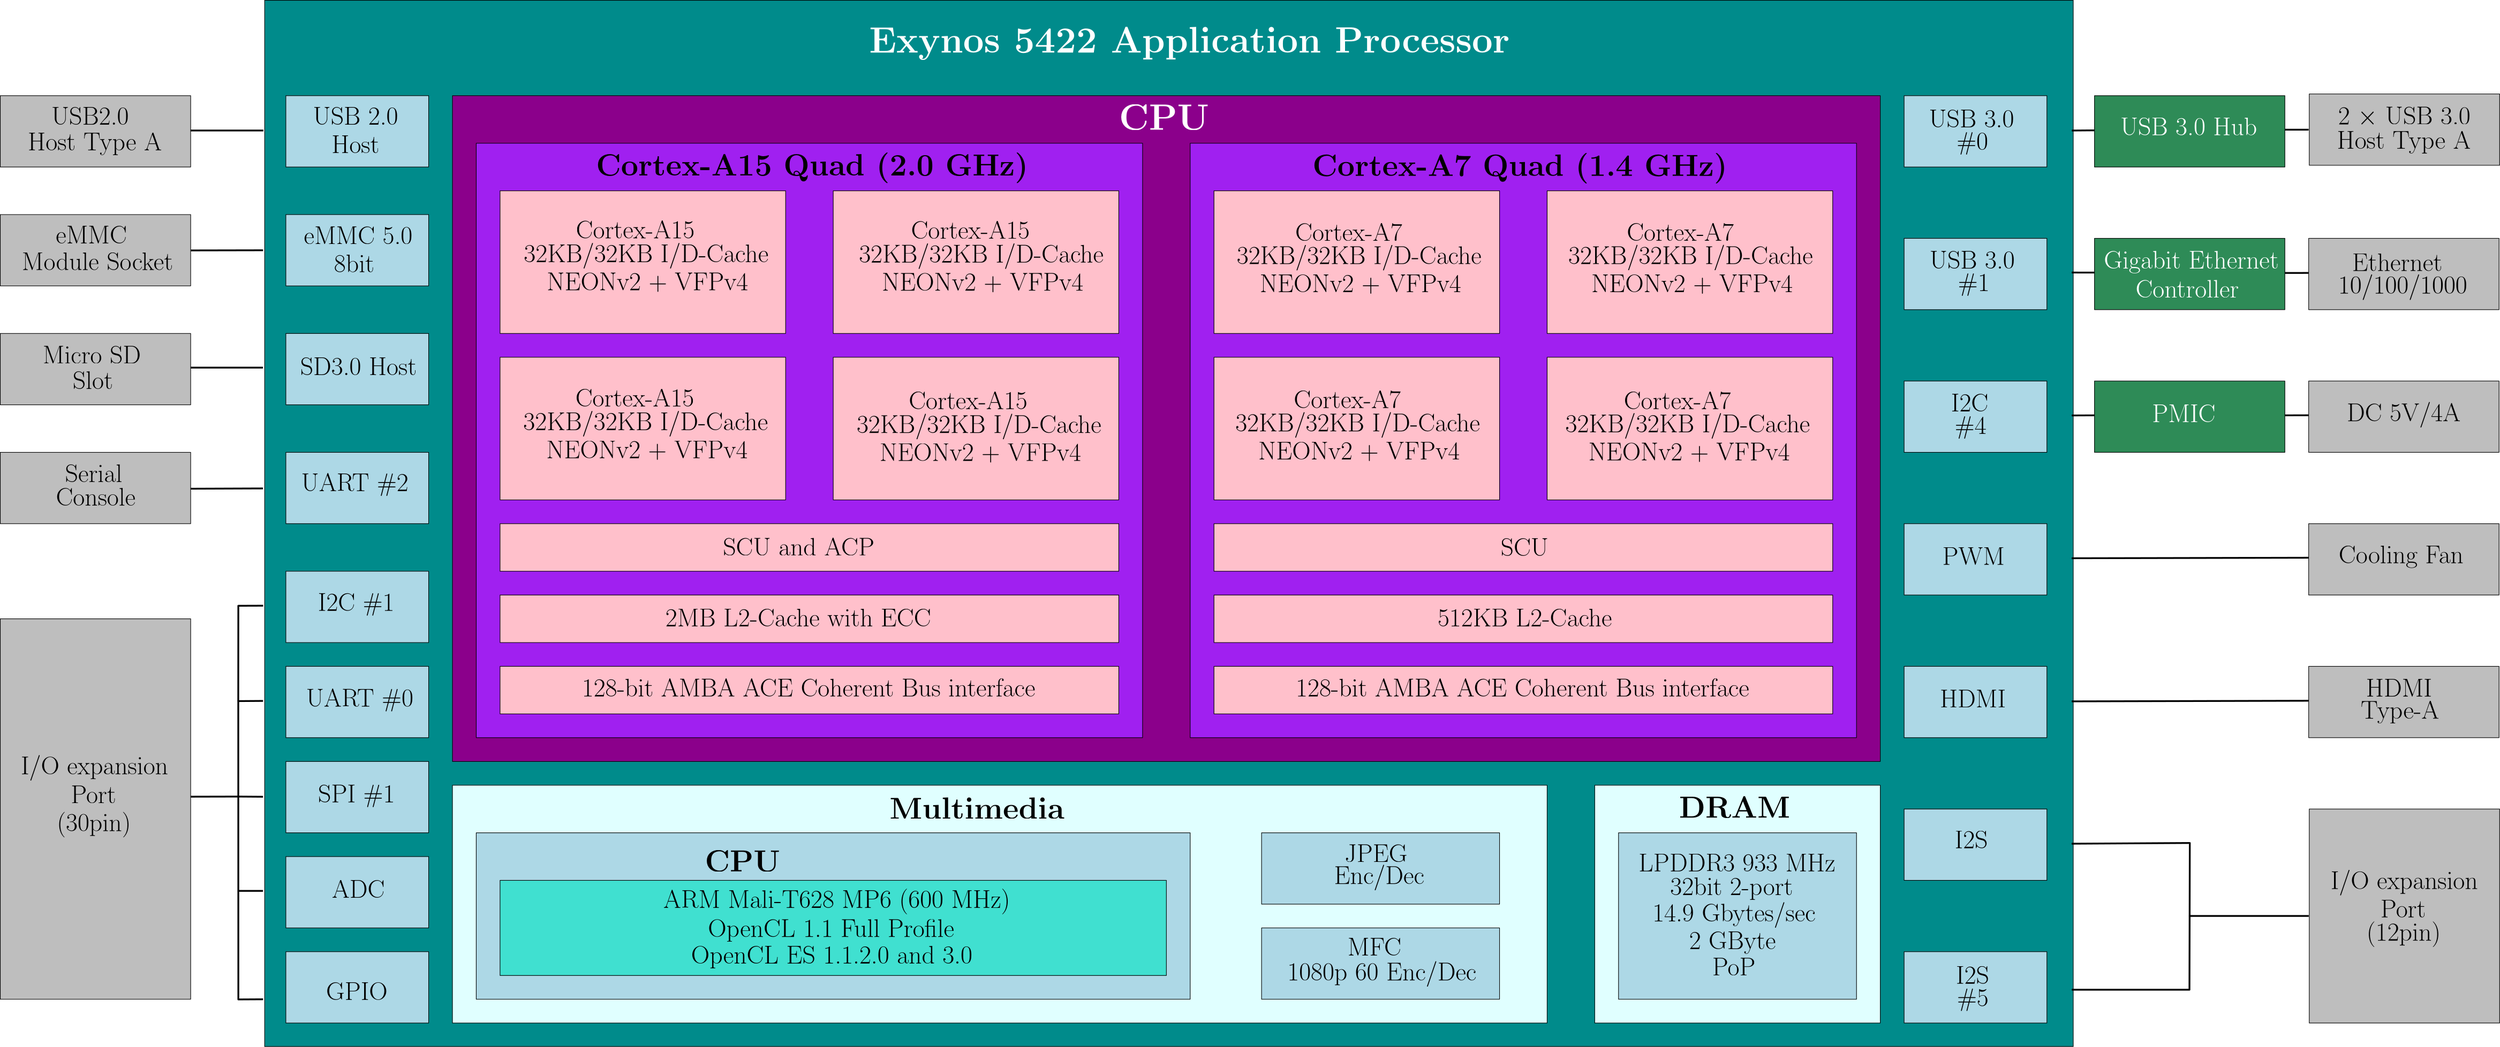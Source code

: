 <?xml version="1.0"?>
<!DOCTYPE ipe SYSTEM "ipe.dtd">
<ipe version="70218" creator="Ipe 7.2.26">
<info created="D:20230411232209" modified="D:20230412173449"/>
<ipestyle name="basic">
<symbol name="arrow/arc(spx)">
<path stroke="sym-stroke" fill="sym-stroke" pen="sym-pen">
0 0 m
-1 0.333 l
-1 -0.333 l
h
</path>
</symbol>
<symbol name="arrow/farc(spx)">
<path stroke="sym-stroke" fill="white" pen="sym-pen">
0 0 m
-1 0.333 l
-1 -0.333 l
h
</path>
</symbol>
<symbol name="arrow/ptarc(spx)">
<path stroke="sym-stroke" fill="sym-stroke" pen="sym-pen">
0 0 m
-1 0.333 l
-0.8 0 l
-1 -0.333 l
h
</path>
</symbol>
<symbol name="arrow/fptarc(spx)">
<path stroke="sym-stroke" fill="white" pen="sym-pen">
0 0 m
-1 0.333 l
-0.8 0 l
-1 -0.333 l
h
</path>
</symbol>
<symbol name="mark/circle(sx)" transformations="translations">
<path fill="sym-stroke">
0.6 0 0 0.6 0 0 e
0.4 0 0 0.4 0 0 e
</path>
</symbol>
<symbol name="mark/disk(sx)" transformations="translations">
<path fill="sym-stroke">
0.6 0 0 0.6 0 0 e
</path>
</symbol>
<symbol name="mark/fdisk(sfx)" transformations="translations">
<group>
<path fill="sym-fill">
0.5 0 0 0.5 0 0 e
</path>
<path fill="sym-stroke" fillrule="eofill">
0.6 0 0 0.6 0 0 e
0.4 0 0 0.4 0 0 e
</path>
</group>
</symbol>
<symbol name="mark/box(sx)" transformations="translations">
<path fill="sym-stroke" fillrule="eofill">
-0.6 -0.6 m
0.6 -0.6 l
0.6 0.6 l
-0.6 0.6 l
h
-0.4 -0.4 m
0.4 -0.4 l
0.4 0.4 l
-0.4 0.4 l
h
</path>
</symbol>
<symbol name="mark/square(sx)" transformations="translations">
<path fill="sym-stroke">
-0.6 -0.6 m
0.6 -0.6 l
0.6 0.6 l
-0.6 0.6 l
h
</path>
</symbol>
<symbol name="mark/fsquare(sfx)" transformations="translations">
<group>
<path fill="sym-fill">
-0.5 -0.5 m
0.5 -0.5 l
0.5 0.5 l
-0.5 0.5 l
h
</path>
<path fill="sym-stroke" fillrule="eofill">
-0.6 -0.6 m
0.6 -0.6 l
0.6 0.6 l
-0.6 0.6 l
h
-0.4 -0.4 m
0.4 -0.4 l
0.4 0.4 l
-0.4 0.4 l
h
</path>
</group>
</symbol>
<symbol name="mark/cross(sx)" transformations="translations">
<group>
<path fill="sym-stroke">
-0.43 -0.57 m
0.57 0.43 l
0.43 0.57 l
-0.57 -0.43 l
h
</path>
<path fill="sym-stroke">
-0.43 0.57 m
0.57 -0.43 l
0.43 -0.57 l
-0.57 0.43 l
h
</path>
</group>
</symbol>
<symbol name="arrow/fnormal(spx)">
<path stroke="sym-stroke" fill="white" pen="sym-pen">
0 0 m
-1 0.333 l
-1 -0.333 l
h
</path>
</symbol>
<symbol name="arrow/pointed(spx)">
<path stroke="sym-stroke" fill="sym-stroke" pen="sym-pen">
0 0 m
-1 0.333 l
-0.8 0 l
-1 -0.333 l
h
</path>
</symbol>
<symbol name="arrow/fpointed(spx)">
<path stroke="sym-stroke" fill="white" pen="sym-pen">
0 0 m
-1 0.333 l
-0.8 0 l
-1 -0.333 l
h
</path>
</symbol>
<symbol name="arrow/linear(spx)">
<path stroke="sym-stroke" pen="sym-pen">
-1 0.333 m
0 0 l
-1 -0.333 l
</path>
</symbol>
<symbol name="arrow/fdouble(spx)">
<path stroke="sym-stroke" fill="white" pen="sym-pen">
0 0 m
-1 0.333 l
-1 -0.333 l
h
-1 0 m
-2 0.333 l
-2 -0.333 l
h
</path>
</symbol>
<symbol name="arrow/double(spx)">
<path stroke="sym-stroke" fill="sym-stroke" pen="sym-pen">
0 0 m
-1 0.333 l
-1 -0.333 l
h
-1 0 m
-2 0.333 l
-2 -0.333 l
h
</path>
</symbol>
<symbol name="arrow/mid-normal(spx)">
<path stroke="sym-stroke" fill="sym-stroke" pen="sym-pen">
0.5 0 m
-0.5 0.333 l
-0.5 -0.333 l
h
</path>
</symbol>
<symbol name="arrow/mid-fnormal(spx)">
<path stroke="sym-stroke" fill="white" pen="sym-pen">
0.5 0 m
-0.5 0.333 l
-0.5 -0.333 l
h
</path>
</symbol>
<symbol name="arrow/mid-pointed(spx)">
<path stroke="sym-stroke" fill="sym-stroke" pen="sym-pen">
0.5 0 m
-0.5 0.333 l
-0.3 0 l
-0.5 -0.333 l
h
</path>
</symbol>
<symbol name="arrow/mid-fpointed(spx)">
<path stroke="sym-stroke" fill="white" pen="sym-pen">
0.5 0 m
-0.5 0.333 l
-0.3 0 l
-0.5 -0.333 l
h
</path>
</symbol>
<symbol name="arrow/mid-double(spx)">
<path stroke="sym-stroke" fill="sym-stroke" pen="sym-pen">
1 0 m
0 0.333 l
0 -0.333 l
h
0 0 m
-1 0.333 l
-1 -0.333 l
h
</path>
</symbol>
<symbol name="arrow/mid-fdouble(spx)">
<path stroke="sym-stroke" fill="white" pen="sym-pen">
1 0 m
0 0.333 l
0 -0.333 l
h
0 0 m
-1 0.333 l
-1 -0.333 l
h
</path>
</symbol>
<anglesize name="22.5 deg" value="22.5"/>
<anglesize name="30 deg" value="30"/>
<anglesize name="45 deg" value="45"/>
<anglesize name="60 deg" value="60"/>
<anglesize name="90 deg" value="90"/>
<arrowsize name="large" value="10"/>
<arrowsize name="small" value="5"/>
<arrowsize name="tiny" value="3"/>
<color name="blue" value="0 0 1"/>
<color name="brown" value="0.647 0.165 0.165"/>
<color name="darkblue" value="0 0 0.545"/>
<color name="darkcyan" value="0 0.545 0.545"/>
<color name="darkgray" value="0.663"/>
<color name="darkgreen" value="0 0.392 0"/>
<color name="darkmagenta" value="0.545 0 0.545"/>
<color name="darkorange" value="1 0.549 0"/>
<color name="darkred" value="0.545 0 0"/>
<color name="gold" value="1 0.843 0"/>
<color name="gray" value="0.745"/>
<color name="green" value="0 1 0"/>
<color name="lightblue" value="0.678 0.847 0.902"/>
<color name="lightcyan" value="0.878 1 1"/>
<color name="lightgray" value="0.827"/>
<color name="lightgreen" value="0.565 0.933 0.565"/>
<color name="lightyellow" value="1 1 0.878"/>
<color name="navy" value="0 0 0.502"/>
<color name="orange" value="1 0.647 0"/>
<color name="pink" value="1 0.753 0.796"/>
<color name="purple" value="0.627 0.125 0.941"/>
<color name="red" value="1 0 0"/>
<color name="seagreen" value="0.18 0.545 0.341"/>
<color name="turquoise" value="0.251 0.878 0.816"/>
<color name="violet" value="0.933 0.51 0.933"/>
<color name="yellow" value="1 1 0"/>
<dashstyle name="dash dot dotted" value="[4 2 1 2 1 2] 0"/>
<dashstyle name="dash dotted" value="[4 2 1 2] 0"/>
<dashstyle name="dashed" value="[4] 0"/>
<dashstyle name="dotted" value="[1 3] 0"/>
<gridsize name="10 pts (~3.5 mm)" value="10"/>
<gridsize name="14 pts (~5 mm)" value="14"/>
<gridsize name="16 pts (~6 mm)" value="16"/>
<gridsize name="20 pts (~7 mm)" value="20"/>
<gridsize name="28 pts (~10 mm)" value="28"/>
<gridsize name="32 pts (~12 mm)" value="32"/>
<gridsize name="4 pts" value="4"/>
<gridsize name="56 pts (~20 mm)" value="56"/>
<gridsize name="8 pts (~3 mm)" value="8"/>
<opacity name="10%" value="0.1"/>
<opacity name="30%" value="0.3"/>
<opacity name="50%" value="0.5"/>
<opacity name="75%" value="0.75"/>
<pen name="fat" value="1.2"/>
<pen name="heavier" value="0.8"/>
<pen name="ultrafat" value="2"/>
<symbolsize name="large" value="5"/>
<symbolsize name="small" value="2"/>
<symbolsize name="tiny" value="1.1"/>
<textsize name="Huge" value="\Huge"/>
<textsize name="LARGE" value="\LARGE"/>
<textsize name="Large" value="\Large"/>
<textsize name="footnote" value="\footnotesize"/>
<textsize name="huge" value="\huge"/>
<textsize name="large" value="\large"/>
<textsize name="script" value="\scriptsize"/>
<textsize name="small" value="\small"/>
<textsize name="tiny" value="\tiny"/>
<textstyle name="center" begin="\begin{center}" end="\end{center}"/>
<textstyle name="item" begin="\begin{itemize}\item{}" end="\end{itemize}"/>
<textstyle name="itemize" begin="\begin{itemize}" end="\end{itemize}"/>
<tiling name="falling" angle="-60" step="4" width="1"/>
<tiling name="rising" angle="30" step="4" width="1"/>
</ipestyle>
<ipestyle name="customsize">
<layout paper="1800 800" origin="0 0" frame="1800 800"/>
</ipestyle>
<page>
<layer name="alpha"/>
<view layers="alpha" active="alpha"/>
<path layer="alpha" matrix="1 0 0 1 -78.2791 0.183586" stroke="black" fill="darkcyan">
320 768 m
320 64 l
1536 64 l
1536 768 l
h
</path>
<path matrix="1 0 0 1 -80 0" stroke="black" fill="darkmagenta">
448 704 m
448 256 l
1408 256 l
1408 704 l
h
</path>
<path matrix="1 0 0 1 -80 0" stroke="black" fill="purple">
912 672 m
912 272 l
464 272 l
464 672 l
h
</path>
<path matrix="1 0 0 1 -80 0" stroke="black" fill="purple">
944 672 m
944 272 l
1392 272 l
1392 672 l
h
</path>
<path matrix="1 0 0 1 -80 16" stroke="black" fill="pink">
480 304 m
480 272 l
896 272 l
896 304 l
h
</path>
<path matrix="1 0 0 1 -80 -16" stroke="black" fill="pink">
480 384 m
480 352 l
896 352 l
896 384 l
h
</path>
<path matrix="1 0 0 1 -80 -32" stroke="black" fill="pink">
480 448 m
480 416 l
896 416 l
896 448 l
h
</path>
<path matrix="1 0 0 1 -80 0" stroke="black" fill="pink">
480 528 m
480 432 l
672 432 l
672 528 l
h
</path>
<path matrix="1 0 0 1 -80 0" stroke="black" fill="pink">
704 528 m
704 432 l
896 432 l
896 528 l
h
</path>
<path matrix="1 0 0 1 -80 0" stroke="black" fill="pink">
480 640 m
480 544 l
672 544 l
672 640 l
h
</path>
<path matrix="1 0 0 1 -80 0" stroke="black" fill="pink">
704 640 m
704 544 l
896 544 l
896 640 l
h
</path>
<path matrix="1 0 0 1 400 16" stroke="black" fill="pink">
480 304 m
480 272 l
896 272 l
896 304 l
h
</path>
<path matrix="1 0 0 1 400 -16" stroke="black" fill="pink">
480 384 m
480 352 l
896 352 l
896 384 l
h
</path>
<path matrix="1 0 0 1 400 -32" stroke="black" fill="pink">
480 448 m
480 416 l
896 416 l
896 448 l
h
</path>
<path matrix="1 0 0 1 400 0" stroke="black" fill="pink">
480 528 m
480 432 l
672 432 l
672 528 l
h
</path>
<path matrix="1 0 0 1 400 0" stroke="black" fill="pink">
704 528 m
704 432 l
896 432 l
896 528 l
h
</path>
<path matrix="1 0 0 1 400 0" stroke="black" fill="pink">
480 640 m
480 544 l
672 544 l
672 640 l
h
</path>
<path matrix="1 0 0 1 400 0" stroke="black" fill="pink">
704 640 m
704 544 l
896 544 l
896 640 l
h
</path>
<path matrix="1 0 0 1 -80 0" stroke="black" fill="lightcyan">
1216 240 m
1216 80 l
1408 80 l
1408 240 l
h
</path>
<path matrix="1 0 0 1 -80 0" stroke="black" fill="lightcyan">
1184 240 m
1184 80 l
448 80 l
448 240 l
h
</path>
<path matrix="1 0 0 1 -80 0" stroke="black" fill="lightblue">
464 208 m
464 96 l
944 96 l
944 208 l
h
</path>
<path matrix="1 0 0 1 -80 0" stroke="black" fill="turquoise">
480 176 m
480 112 l
928 112 l
928 176 l
h
</path>
<path matrix="1 0 0 1 -80 0" stroke="black" fill="lightblue">
992 208 m
992 160 l
1152 160 l
1152 208 l
h
</path>
<path matrix="1 0 0 1 -80 0" stroke="black" fill="lightblue">
992 144 m
992 96 l
1152 96 l
1152 144 l
h
</path>
<path matrix="1 0 0 1 -80 0" stroke="black" fill="lightblue">
1232 208 m
1232 96 l
1392 96 l
1392 208 l
h
</path>
<path matrix="1 0 0 1 -80 0" stroke="black" fill="lightblue">
432 704 m
432 656 l
336 656 l
336 704 l
h
</path>
<path matrix="1 0 0 1 -80 0" stroke="black" fill="lightblue">
336 624 m
336 576 l
432 576 l
432 624 l
h
</path>
<path matrix="1 0 0 1 -80 -80" stroke="black" fill="lightblue">
336 624 m
336 576 l
432 576 l
432 624 l
h
</path>
<path matrix="1 0 0 1 -80 -160" stroke="black" fill="lightblue">
336 624 m
336 576 l
432 576 l
432 624 l
h
</path>
<path matrix="1 0 0 1 -80 -240" stroke="black" fill="lightblue">
336 624 m
336 576 l
432 576 l
432 624 l
h
</path>
<path matrix="1 0 0 1 -80 -304" stroke="black" fill="lightblue">
336 624 m
336 576 l
432 576 l
432 624 l
h
</path>
<path matrix="1 0 0 1 -80 -368" stroke="black" fill="lightblue">
336 624 m
336 576 l
432 576 l
432 624 l
h
</path>
<path matrix="1 0 0 1 -80 -432" stroke="black" fill="lightblue">
336 624 m
336 576 l
432 576 l
432 624 l
h
</path>
<path matrix="1 0 0 1 -80 -496" stroke="black" fill="lightblue">
336 624 m
336 576 l
432 576 l
432 624 l
h
</path>
<path matrix="1 0 0 1 1008 80" stroke="black" fill="lightblue">
336 624 m
336 576 l
432 576 l
432 624 l
h
</path>
<path matrix="1 0 0 1 1008 -16" stroke="black" fill="lightblue">
336 624 m
336 576 l
432 576 l
432 624 l
h
</path>
<path matrix="1 0 0 1 1008 -112" stroke="black" fill="lightblue">
336 624 m
336 576 l
432 576 l
432 624 l
h
</path>
<path matrix="1 0 0 1 1008 -208" stroke="black" fill="lightblue">
336 624 m
336 576 l
432 576 l
432 624 l
h
</path>
<path matrix="1 0 0 1 1008 -304" stroke="black" fill="lightblue">
336 624 m
336 576 l
432 576 l
432 624 l
h
</path>
<path matrix="1 0 0 1 1008 -400" stroke="black" fill="lightblue">
336 624 m
336 576 l
432 576 l
432 624 l
h
</path>
<path matrix="1 0 0 1 1008 -496" stroke="black" fill="lightblue">
336 624 m
336 576 l
432 576 l
432 624 l
h
</path>
<path matrix="1 0 0 1 -144 0" stroke="black" fill="gray">
336 704 m
336 656 l
208 656 l
208 704 l
h
</path>
<path matrix="1 0 0 1 -144 -80" stroke="black" fill="gray">
336 704 m
336 656 l
208 656 l
208 704 l
h
</path>
<path matrix="1 0 0 1 -144 -160" stroke="black" fill="gray">
336 704 m
336 656 l
208 656 l
208 704 l
h
</path>
<path matrix="1 0 0 1 -144 -240" stroke="black" fill="gray">
336 704 m
336 656 l
208 656 l
208 704 l
h
</path>
<path matrix="1 0 0 1 -80 0" stroke="black" fill="gray">
272 352 m
272 96 l
144 96 l
144 352 l
h
</path>
<path matrix="1 0 0 1 1264 0" stroke="black" fill="seagreen">
336 704 m
336 656 l
208 656 l
208 704 l
h
</path>
<path matrix="1 0 0 1 1264 -96" stroke="black" fill="seagreen">
336 704 m
336 656 l
208 656 l
208 704 l
h
</path>
<path matrix="1 0 0 1 1264 -192" stroke="black" fill="seagreen">
336 704 m
336 656 l
208 656 l
208 704 l
h
</path>
<path matrix="1 0 0 1 1408.39 1.17034" stroke="black" fill="gray">
336 704 m
336 656 l
208 656 l
208 704 l
h
</path>
<path matrix="1 0 0 1 1408 -96" stroke="black" fill="gray">
336 704 m
336 656 l
208 656 l
208 704 l
h
</path>
<path matrix="1 0 0 1 1408 -192" stroke="black" fill="gray">
336 704 m
336 656 l
208 656 l
208 704 l
h
</path>
<path matrix="1 0 0 1 1408 -288" stroke="black" fill="gray">
336 704 m
336 656 l
208 656 l
208 704 l
h
</path>
<path matrix="1 0 0 1 1408 -384" stroke="black" fill="gray">
336 704 m
336 656 l
208 656 l
208 704 l
h
</path>
<path matrix="1 0 0 1 0.390113 0" stroke="black" fill="gray">
1616 224 m
1616 80 l
1744 80 l
1744 224 l
h
</path>
<path stroke="black" pen="fat">
191.924 680.576 m
240.85 680.576 l
</path>
<path stroke="black" pen="fat">
192.078 599.88 m
240.647 599.975 l
</path>
<path stroke="black" pen="fat">
191.994 521.019 m
240.564 521.019 l
</path>
<path stroke="black" pen="fat">
191.994 439.532 m
240.564 439.722 l
</path>
<path stroke="black" pen="fat">
240.647 296.742 m
223.999 296.619 l
224.048 95.8736 l
240.649 95.9685 l
</path>
<path stroke="black" pen="fat">
240.614 232.252 m
224.099 232.376 l
</path>
<path stroke="black" pen="fat">
240.614 168.908 m
223.976 168.908 l
</path>
<path stroke="black" pen="fat">
223.991 296.669 m
224.033 360.76 l
240.7 360.817 l
</path>
<path stroke="black" pen="fat">
224.019 232.376 m
192.01 232.301 l
</path>
<path stroke="black" pen="fat">
1456.77 680.55 m
1471.95 680.675 l
</path>
<path stroke="black" pen="fat">
1599.98 681.117 m
1615.94 681.117 l
</path>
<path stroke="black" pen="fat">
1456.73 584.995 m
1472 584.967 l
</path>
<path stroke="black" pen="fat">
1599.97 584.702 m
1616.01 584.73 l
</path>
<path stroke="black" pen="fat">
1456.73 488.824 m
1472.01 488.898 l
</path>
<path stroke="black" pen="fat">
1599.93 488.898 m
1615.99 488.946 l
</path>
<path stroke="black" pen="fat">
1456.69 392.742 m
1616.01 393.09 l
</path>
<path stroke="black" pen="fat">
1456.72 296.441 m
1616 296.852 l
</path>
<path stroke="black" pen="fat">
1456.68 200.664 m
1536.08 201.141 l
1535.85 102.409 l
1456.75 102.409 l
</path>
<path stroke="black" pen="fat">
1535.95 152.046 m
1616.03 152.045 l
</path>
<text matrix="1 0 0 1 -66.4358 -10.5347" transformations="translations" pos="714.617 743.548" stroke="white" type="label" width="438.422" height="17.213" depth="4.82" valign="baseline" size="Huge">\textbf{Exynos 5422 Application Processor}
</text>
<text matrix="1 0 0 1 -15.863 -6.96124" transformations="translations" pos="832 688" stroke="white" type="label" width="60.619" height="17.007" depth="0" valign="baseline" size="Huge">\textbf{CPU}</text>
<text matrix="1 0 0 1 48.5728 -37.6877" transformations="translations" pos="416 688" stroke="black" type="label" width="290.758" height="15.493" depth="5.17" valign="baseline" size="huge">\textbf{Cortex-A15 Quad (2.0 GHz)}</text>
<text matrix="1 0 0 1 34.2379 -5.92579" transformations="translations" pos="912 656" stroke="black" type="label" width="279.135" height="15.493" depth="5.17" valign="baseline" size="huge">\textbf{Cortex-A7 Quad (1.4 GHz)}</text>
<text matrix="1 0 0 1 35.0129 -16" transformations="translations" pos="416 624" stroke="black" type="label" width="79.846" height="11.761" depth="0" valign="baseline" size="LARGE">Cortex-A15</text>
<text matrix="1 0 0 1 -32 -16" transformations="translations" pos="448 608" stroke="black" type="label" width="164.595" height="12.896" depth="4.29" valign="baseline" size="LARGE">32KB/32KB I/D-Cache</text>
<text matrix="1 0 0 1 15.4522 -2.87597" transformations="translations" pos="416 576" stroke="black" type="label" width="135.462" height="11.765" depth="1.09" valign="baseline" size="LARGE">NEONv2 + VFPv4</text>
<text matrix="1 0 0 1 260.305 -16.2764" transformations="translations" pos="416 624" stroke="black" type="label" width="79.846" height="11.761" depth="0" valign="baseline" size="LARGE">Cortex-A15</text>
<text matrix="1 0 0 1 193.292 -16.2764" transformations="translations" pos="448 608" stroke="black" type="label" width="164.595" height="12.896" depth="4.29" valign="baseline" size="LARGE">32KB/32KB I/D-Cache</text>
<text matrix="1 0 0 1 240.744 -3.15237" transformations="translations" pos="416 576" stroke="black" type="label" width="135.462" height="11.765" depth="1.09" valign="baseline" size="LARGE">NEONv2 + VFPv4</text>
<text matrix="1 0 0 1 34.6674 -129.097" transformations="translations" pos="416 624" stroke="black" type="label" width="79.846" height="11.761" depth="0" valign="baseline" size="LARGE">Cortex-A15</text>
<text matrix="1 0 0 1 -32.3455 -129.097" transformations="translations" pos="448 608" stroke="black" type="label" width="164.595" height="12.896" depth="4.29" valign="baseline" size="LARGE">32KB/32KB I/D-Cache</text>
<text matrix="1 0 0 1 15.1067 -115.973" transformations="translations" pos="416 576" stroke="black" type="label" width="135.462" height="11.765" depth="1.09" valign="baseline" size="LARGE">NEONv2 + VFPv4</text>
<text matrix="1 0 0 1 258.785 -130.906" transformations="translations" pos="416 624" stroke="black" type="label" width="79.846" height="11.761" depth="0" valign="baseline" size="LARGE">Cortex-A15</text>
<text matrix="1 0 0 1 191.772 -130.906" transformations="translations" pos="448 608" stroke="black" type="label" width="164.595" height="12.896" depth="4.29" valign="baseline" size="LARGE">32KB/32KB I/D-Cache</text>
<text matrix="1 0 0 1 239.225 -117.782" transformations="translations" pos="416 576" stroke="black" type="label" width="135.462" height="11.765" depth="1.09" valign="baseline" size="LARGE">NEONv2 + VFPv4</text>
<text matrix="1 0 0 1 5.8517 -5.46158" transformations="translations" pos="544 400" stroke="black" type="label" width="101.896" height="11.955" depth="0" valign="baseline" size="LARGE">SCU and ACP</text>
<text matrix="1 0 0 1 -0.780226 -5.07147" transformations="translations" pos="512 352" stroke="black" type="label" width="178.601" height="11.955" depth="0" valign="baseline" size="LARGE">2MB L2-Cache with ECC</text>
<text matrix="1 0 0 1 -88.9726 -4.29125" transformations="translations" pos="544 304" stroke="black" type="label" width="305.046" height="11.955" depth="0" valign="baseline" size="LARGE">128-bit AMBA ACE Coherent Bus interface</text>
<text matrix="1 0 0 1 518.635 -17.7066" transformations="translations" pos="416 624" stroke="black" type="label" width="71.95" height="11.761" depth="0" valign="baseline" size="LARGE">Cortex-A7</text>
<text matrix="1 0 0 1 447.331 -17.3165" transformations="translations" pos="448 608" stroke="black" type="label" width="164.595" height="12.896" depth="4.29" valign="baseline" size="LARGE">32KB/32KB I/D-Cache</text>
<text matrix="1 0 0 1 494.783 -4.19247" transformations="translations" pos="416 576" stroke="black" type="label" width="135.462" height="11.765" depth="1.09" valign="baseline" size="LARGE">NEONv2 + VFPv4</text>
<text matrix="1 0 0 1 741.556 -17.6593" transformations="translations" pos="416 624" stroke="black" type="label" width="71.95" height="11.761" depth="0" valign="baseline" size="LARGE">Cortex-A7</text>
<text matrix="1 0 0 1 670.252 -17.2692" transformations="translations" pos="448 608" stroke="black" type="label" width="164.595" height="12.896" depth="4.29" valign="baseline" size="LARGE">32KB/32KB I/D-Cache</text>
<text matrix="1 0 0 1 717.704 -4.14517" transformations="translations" pos="416 576" stroke="black" type="label" width="135.462" height="11.765" depth="1.09" valign="baseline" size="LARGE">NEONv2 + VFPv4</text>
<text matrix="1 0 0 1 517.693 -130.249" transformations="translations" pos="416 624" stroke="black" type="label" width="71.95" height="11.761" depth="0" valign="baseline" size="LARGE">Cortex-A7</text>
<text matrix="1 0 0 1 446.389 -129.859" transformations="translations" pos="448 608" stroke="black" type="label" width="164.595" height="12.896" depth="4.29" valign="baseline" size="LARGE">32KB/32KB I/D-Cache</text>
<text matrix="1 0 0 1 493.841 -116.735" transformations="translations" pos="416 576" stroke="black" type="label" width="135.462" height="11.765" depth="1.09" valign="baseline" size="LARGE">NEONv2 + VFPv4</text>
<text matrix="1 0 0 1 739.581 -130.908" transformations="translations" pos="416 624" stroke="black" type="label" width="71.95" height="11.761" depth="0" valign="baseline" size="LARGE">Cortex-A7</text>
<text matrix="1 0 0 1 668.277 -130.518" transformations="translations" pos="448 608" stroke="black" type="label" width="164.595" height="12.896" depth="4.29" valign="baseline" size="LARGE">32KB/32KB I/D-Cache</text>
<text matrix="1 0 0 1 715.729 -117.394" transformations="translations" pos="416 576" stroke="black" type="label" width="135.462" height="11.765" depth="1.09" valign="baseline" size="LARGE">NEONv2 + VFPv4</text>
<text matrix="1 0 0 1 391.027 -4.29125" transformations="translations" pos="544 304" stroke="black" type="label" width="305.046" height="11.955" depth="0" valign="baseline" size="LARGE">128-bit AMBA ACE Coherent Bus interface</text>
<text matrix="1 0 0 1 518.385 -5.07147" transformations="translations" pos="512 352" stroke="black" type="label" width="117.266" height="11.955" depth="0" valign="baseline" size="LARGE">512KB L2-Cache</text>
<text matrix="1 0 0 1 528.715 -5.69272" transformations="translations" pos="544 400" stroke="black" type="label" width="32.223" height="11.761" depth="0" valign="baseline" size="LARGE">SCU</text>
<text matrix="1 0 0 1 197.824 -6.58856" transformations="translations" pos="464 224" stroke="black" type="label" width="117.566" height="14.349" depth="0" valign="baseline" size="huge">\textbf{Multimedia}</text>
<text matrix="1 0 0 1 26.993 -8.9726" transformations="translations" pos="510.754 191.011" stroke="black" type="label" width="50.532" height="14.177" depth="0" valign="baseline" size="huge">\textbf{CPU}</text>
<text matrix="1 0 0 1 -18.3353 -5.8517" transformations="translations" pos="528.085 163.29" stroke="black" type="label" width="233.361" height="12.896" depth="4.29" valign="baseline" size="LARGE">ARM Mali-T628 MP6 (600 MHz)</text>
<text matrix="1 0 0 1 10.1429 -3.51102" transformations="translations" pos="529.645 141.443" stroke="black" type="label" width="165.618" height="11.954" depth="3.35" valign="baseline" size="LARGE">OpenCL 1.1 Full Profile</text>
<text matrix="1 0 0 1 -46.4235 -1.56045" transformations="translations" pos="574.898 121.548" stroke="black" type="label" width="189.281" height="11.954" depth="3.35" valign="baseline" size="LARGE">OpenCL ES 1.1.2.0 and 3.0</text>
<text matrix="1 0 0 1 5.06812 -0.506812" transformations="translations" pos="962.778 188.8" stroke="black" type="label" width="42.25" height="11.761" depth="0" valign="baseline" size="LARGE">JPEG</text>
<text matrix="1 0 0 1 -12.1635 -0.506812" transformations="translations" pos="972.914 174.102" stroke="black" type="label" width="60.657" height="12.896" depth="4.29" valign="baseline" size="LARGE">Enc/Dec</text>
<text matrix="1 0 0 1 19.2589 -4.56131" transformations="translations" pos="950.614 130.009" stroke="black" type="label" width="36.042" height="11.761" depth="0" valign="baseline" size="LARGE">MFC</text>
<text matrix="1 0 0 1 -48.1472 -9.12262" transformations="translations" pos="977.475 117.846" stroke="black" type="label" width="127.217" height="12.896" depth="4.29" valign="baseline" size="LARGE">1080p 60 Enc/Dec</text>
<text matrix="1 0 0 1 15.2044 -6.58856" transformations="translations" pos="1177.42 224.785" stroke="black" type="label" width="74.758" height="14.177" depth="0" valign="baseline" size="huge">\textbf{DRAM}</text>
<text matrix="1 0 0 1 6.64206 -16.725" transformations="translations" pos="1158.87 198.752" stroke="black" type="label" width="132.314" height="11.761" depth="0" valign="baseline" size="LARGE">LPDDR3 933 MHz</text>
<text matrix="1 0 0 1 4.80457 -6.96676" transformations="translations" pos="1181.92 173.073" stroke="black" type="label" width="82.602" height="11.954" depth="3.35" valign="baseline" size="LARGE">32bit 2-port</text>
<text matrix="1 0 0 1 -32.1305 2.94265" transformations="translations" pos="1206.94 145.42" stroke="black" type="label" width="109.726" height="12.896" depth="4.29" valign="baseline" size="LARGE">14.9 Gbytes/sec</text>
<text matrix="1 0 0 1 -14.714 4.74437" transformations="translations" pos="1214.18 125.008" stroke="black" type="label" width="58.297" height="11.76" depth="3.35" valign="baseline" size="LARGE">2 GByte</text>
<text matrix="1 0 0 1 22.5214 4.74437" transformations="translations" pos="1192.45 107.231" stroke="black" type="label" width="29.075" height="11.761" depth="0" valign="baseline" size="LARGE">PoP</text>
<text matrix="1 0 0 1 7.16538 -2.31141" transformations="translations" pos="267.078 686.803" stroke="black" type="label" width="57.28" height="11.761" depth="0" valign="baseline" size="LARGE">USB 2.0</text>
<text matrix="1 0 0 1 6.47196 6.47196" transformations="translations" pos="280.255 658.928" stroke="black" type="label" width="32.114" height="11.761" depth="0" valign="baseline" size="LARGE">Host</text>
<text matrix="1 0 0 1 -13.1751 -15.2553" transformations="translations" pos="281.269 619.397" stroke="black" type="label" width="73.042" height="11.761" depth="0" valign="baseline" size="LARGE">eMMC 5.0</text>
<text matrix="1 0 0 1 7.62767 -11.3259" transformations="translations" pos="280.762 596.59" stroke="black" type="label" width="27.084" height="11.955" depth="0" valign="baseline" size="LARGE">8bit</text>
<text matrix="1 0 0 1 -19.1847 -10.6325" transformations="translations" pos="284.817 526.65" stroke="black" type="label" width="78.358" height="11.761" depth="0" valign="baseline" size="LARGE">SD3.0 Host</text>
<text matrix="1 0 0 1 2.7737 -7.16538" transformations="translations" pos="263.531 445.053" stroke="black" type="label" width="72.114" height="11.954" depth="3.35" valign="baseline" size="LARGE">UART \#2</text>
<text matrix="1 0 0 1 9.4768 -7.62767" transformations="translations" pos="268.092 364.977" stroke="black" type="label" width="51.412" height="11.954" depth="3.35" valign="baseline" size="LARGE">I2C \#1</text>
<text matrix="1 0 0 1 -7.62767 -4.16054" transformations="translations" pos="277.214 297.064" stroke="black" type="label" width="72.114" height="11.954" depth="3.35" valign="baseline" size="LARGE">UART \#0</text>
<text matrix="1 0 0 1 13.6373 -3.69826" transformations="translations" pos="264.037 232.192" stroke="black" type="label" width="51.634" height="11.954" depth="3.35" valign="baseline" size="LARGE">SPI \#1</text>
<text matrix="1 0 0 1 15.2553 -5.08511" transformations="translations" pos="271.64 169.348" stroke="black" type="label" width="35.593" height="11.761" depth="0" valign="baseline" size="LARGE">ADC</text>
<text matrix="1 0 0 1 0.231141 -12.9439" transformations="translations" pos="282.789 108.53" stroke="black" type="label" width="41.35" height="11.761" depth="0" valign="baseline" size="LARGE">GPIO</text>
<text matrix="1 0 0 1 5.70542 3.30314" transformations="translations" pos="92.6468 681.206" stroke="black" type="label" width="52.083" height="11.761" depth="0" valign="baseline" size="LARGE">USB2.0</text>
<text matrix="1 0 0 1 -5.40514 1.20114" transformations="translations" pos="87.9654 665.991" stroke="black" type="label" width="90.072" height="11.76" depth="3.35" valign="baseline" size="LARGE">Host Type A</text>
<text matrix="1 0 0 1 23.122 -15.0143" transformations="translations" pos="78.2126 619.568" stroke="black" type="label" width="47.757" height="11.761" depth="0" valign="baseline" size="LARGE">eMMC</text>
<text matrix="1 0 0 1 -38.7368 -13.8131" transformations="translations" pos="117.224 600.452" stroke="black" type="label" width="101.733" height="11.955" depth="0" valign="baseline" size="LARGE">Module Socket</text>
<text matrix="1 0 0 1 5.70542 -8.40799" transformations="translations" pos="86.7951 532.182" stroke="black" type="label" width="66.075" height="11.761" depth="0" valign="baseline" size="LARGE">Micro SD</text>
<text matrix="1 0 0 1 -3.00285 -4.80457" transformations="translations" pos="115.663 511.506" stroke="black" type="label" width="27.084" height="11.955" depth="0" valign="baseline" size="LARGE">Slot</text>
<text matrix="1 0 0 1 15.3146 -3.90371" transformations="translations" pos="92.2566 447.918" stroke="black" type="label" width="38.378" height="11.955" depth="0" valign="baseline" size="LARGE">Serial</text>
<text matrix="1 0 0 1 -8.40799 -3.00285" transformations="translations" pos="109.812 431.143" stroke="black" type="label" width="53.558" height="11.955" depth="0" valign="baseline" size="LARGE">Console</text>
<text matrix="1 0 0 1 -21.4562 -33.1596" transformations="translations" pos="99.2787 280.559" stroke="black" type="label" width="99.124" height="12.896" depth="4.29" valign="baseline" size="LARGE">I/O expansion</text>
<text matrix="1 0 0 1 -3.51102 -26.9178" transformations="translations" pos="114.883 254.812" stroke="black" type="label" width="30.454" height="11.761" depth="0" valign="baseline" size="LARGE">Port</text>
<text matrix="1 0 0 1 -2.34068 -8.19238" transformations="translations" pos="104.35 217.361" stroke="black" type="label" width="49.871" height="12.896" depth="4.29" valign="baseline" size="LARGE">(30pin)</text>
<text matrix="1 0 0 1 1.20114 -5.40514" transformations="translations" pos="1359.49 688.103" stroke="black" type="label" width="57.28" height="11.761" depth="0" valign="baseline" size="LARGE">USB 3.0</text>
<text matrix="1 0 0 1 5.38742 -7.60218" transformations="translations" pos="1373.92 675.23" stroke="black" type="label" width="21.187" height="11.954" depth="3.35" valign="baseline" size="LARGE">\#0</text>
<text matrix="1 0 0 1 -6.90656 -7.20685" transformations="translations" pos="1368.07 594.866" stroke="black" type="label" width="57.28" height="11.761" depth="0" valign="baseline" size="LARGE">USB 3.0</text>
<text matrix="1 0 0 1 7.50713 -3.60342" transformations="translations" pos="1372.75 576.141" stroke="black" type="label" width="21.187" height="11.954" depth="3.35" valign="baseline" size="LARGE">\#1</text>
<text matrix="1 0 0 1 7.50713 -5.40514" transformations="translations" pos="1368.07 496.948" stroke="black" type="label" width="25.028" height="11.761" depth="0" valign="baseline" size="LARGE">I2C</text>
<text matrix="1 0 0 1 1.80171 0.900856" transformations="translations" pos="1376.26 475.492" stroke="black" type="label" width="21.187" height="11.954" depth="3.35" valign="baseline" size="LARGE">\#4</text>
<text matrix="1 0 0 1 2.40228 -13.8131" transformations="translations" pos="1367.29 402.151" stroke="black" type="label" width="41.881" height="11.761" depth="0" valign="baseline" size="LARGE">PWM</text>
<text matrix="1 0 0 1 0 -8.70828" transformations="translations" pos="1368.07 301.111" stroke="black" type="label" width="44.374" height="11.761" depth="0" valign="baseline" size="LARGE">HDMI</text>
<text matrix="1 0 0 1 7.20685 -9.90942" transformations="translations" pos="1370.8 207.484" stroke="black" type="label" width="22.33" height="11.761" depth="0" valign="baseline" size="LARGE">I2S</text>
<text matrix="1 0 0 1 4.204 -9.00856" transformations="translations" pos="1374.7 115.417" stroke="black" type="label" width="22.33" height="11.761" depth="0" valign="baseline" size="LARGE">I2S</text>
<text matrix="1 0 0 1 -0.600571 -1.50143" transformations="translations" pos="1380.16 92.7908" stroke="black" type="label" width="21.187" height="11.954" depth="3.35" valign="baseline" size="LARGE">\#5</text>
<text matrix="1 0 0 1 6.30599 -5.10485" transformations="translations" pos="1483.05 682.531" stroke="white" type="label" width="92.003" height="11.955" depth="0" valign="baseline" size="LARGE">USB 3.0 Hub</text>
<text matrix="1 0 0 1 -9.00856 -2.40228" transformations="translations" pos="1487.32 590.087" stroke="white" type="label" width="117.663" height="11.954" depth="3.35" valign="baseline" size="LARGE">Gigabit Ethernet</text>
<text matrix="1 0 0 1 2.40228 -4.204" transformations="translations" pos="1497.23 572.37" stroke="white" type="label" width="69.509" height="11.955" depth="0" valign="baseline" size="LARGE">Controller</text>
<text matrix="1 0 0 1 15.3146 -6.30599" transformations="translations" pos="1495.43 490.693" stroke="white" type="label" width="42.582" height="11.761" depth="0" valign="baseline" size="LARGE">PMIC</text>
<text matrix="1 0 0 1 3.12091 -8.19238" transformations="translations" pos="1632.71 692.911" stroke="black" type="label" width="88.96" height="11.766" depth="1.43" valign="baseline" size="LARGE">2 $\times$ USB 3.0</text>
<text matrix="1 0 0 1 -1.56045 -6.63192" transformations="translations" pos="1636.61 674.966" stroke="black" type="label" width="90.072" height="11.76" depth="3.35" valign="baseline" size="LARGE">Host Type A</text>
<text matrix="1 0 0 1 9.36272 -9.75283" transformations="translations" pos="1635.83 595.773" stroke="black" type="label" width="60.686" height="11.955" depth="0" valign="baseline" size="LARGE">Ethernet</text>
<text matrix="1 0 0 1 -12.0935 -11.3133" transformations="translations" pos="1647.93 582.119" stroke="black" type="label" width="86.848" height="12.896" depth="4.29" valign="baseline" size="LARGE">10/100/1000</text>
<text matrix="1 0 0 1 1.17034 -11.3133" transformations="translations" pos="1640.51 496.294" stroke="black" type="label" width="76.411" height="12.896" depth="4.29" valign="baseline" size="LARGE">DC 5V/4A</text>
<text matrix="1 0 0 1 1.56045 -5.8517" transformations="translations" pos="1634.66 395.255" stroke="black" type="label" width="83.922" height="11.954" depth="3.35" valign="baseline" size="LARGE">Cooling Fan</text>
<text matrix="1 0 0 1 6.63192 -7.41215" transformations="translations" pos="1647.93 307.089" stroke="black" type="label" width="44.374" height="11.761" depth="0" valign="baseline" size="LARGE">HDMI</text>
<text matrix="1 0 0 1 -1.95057 -1.95057" transformations="translations" pos="1653 286.803" stroke="black" type="label" width="52.761" height="11.76" depth="3.35" valign="baseline" size="LARGE">Type-A</text>
<text matrix="1 0 0 1 -35.1102 -26.9178" transformations="translations" pos="1665.87 197.077" stroke="black" type="label" width="99.124" height="12.896" depth="4.29" valign="baseline" size="LARGE">I/O expansion</text>
<text matrix="1 0 0 1 13.2638 -23.4068" transformations="translations" pos="1651.05 174.451" stroke="black" type="label" width="30.454" height="11.761" depth="0" valign="baseline" size="LARGE">Port</text>
<text matrix="1 0 0 1 -5.07147 -13.2638" transformations="translations" pos="1660.02 148.703" stroke="black" type="label" width="49.871" height="12.896" depth="4.29" valign="baseline" size="LARGE">(12pin)</text>
</page>
</ipe>
